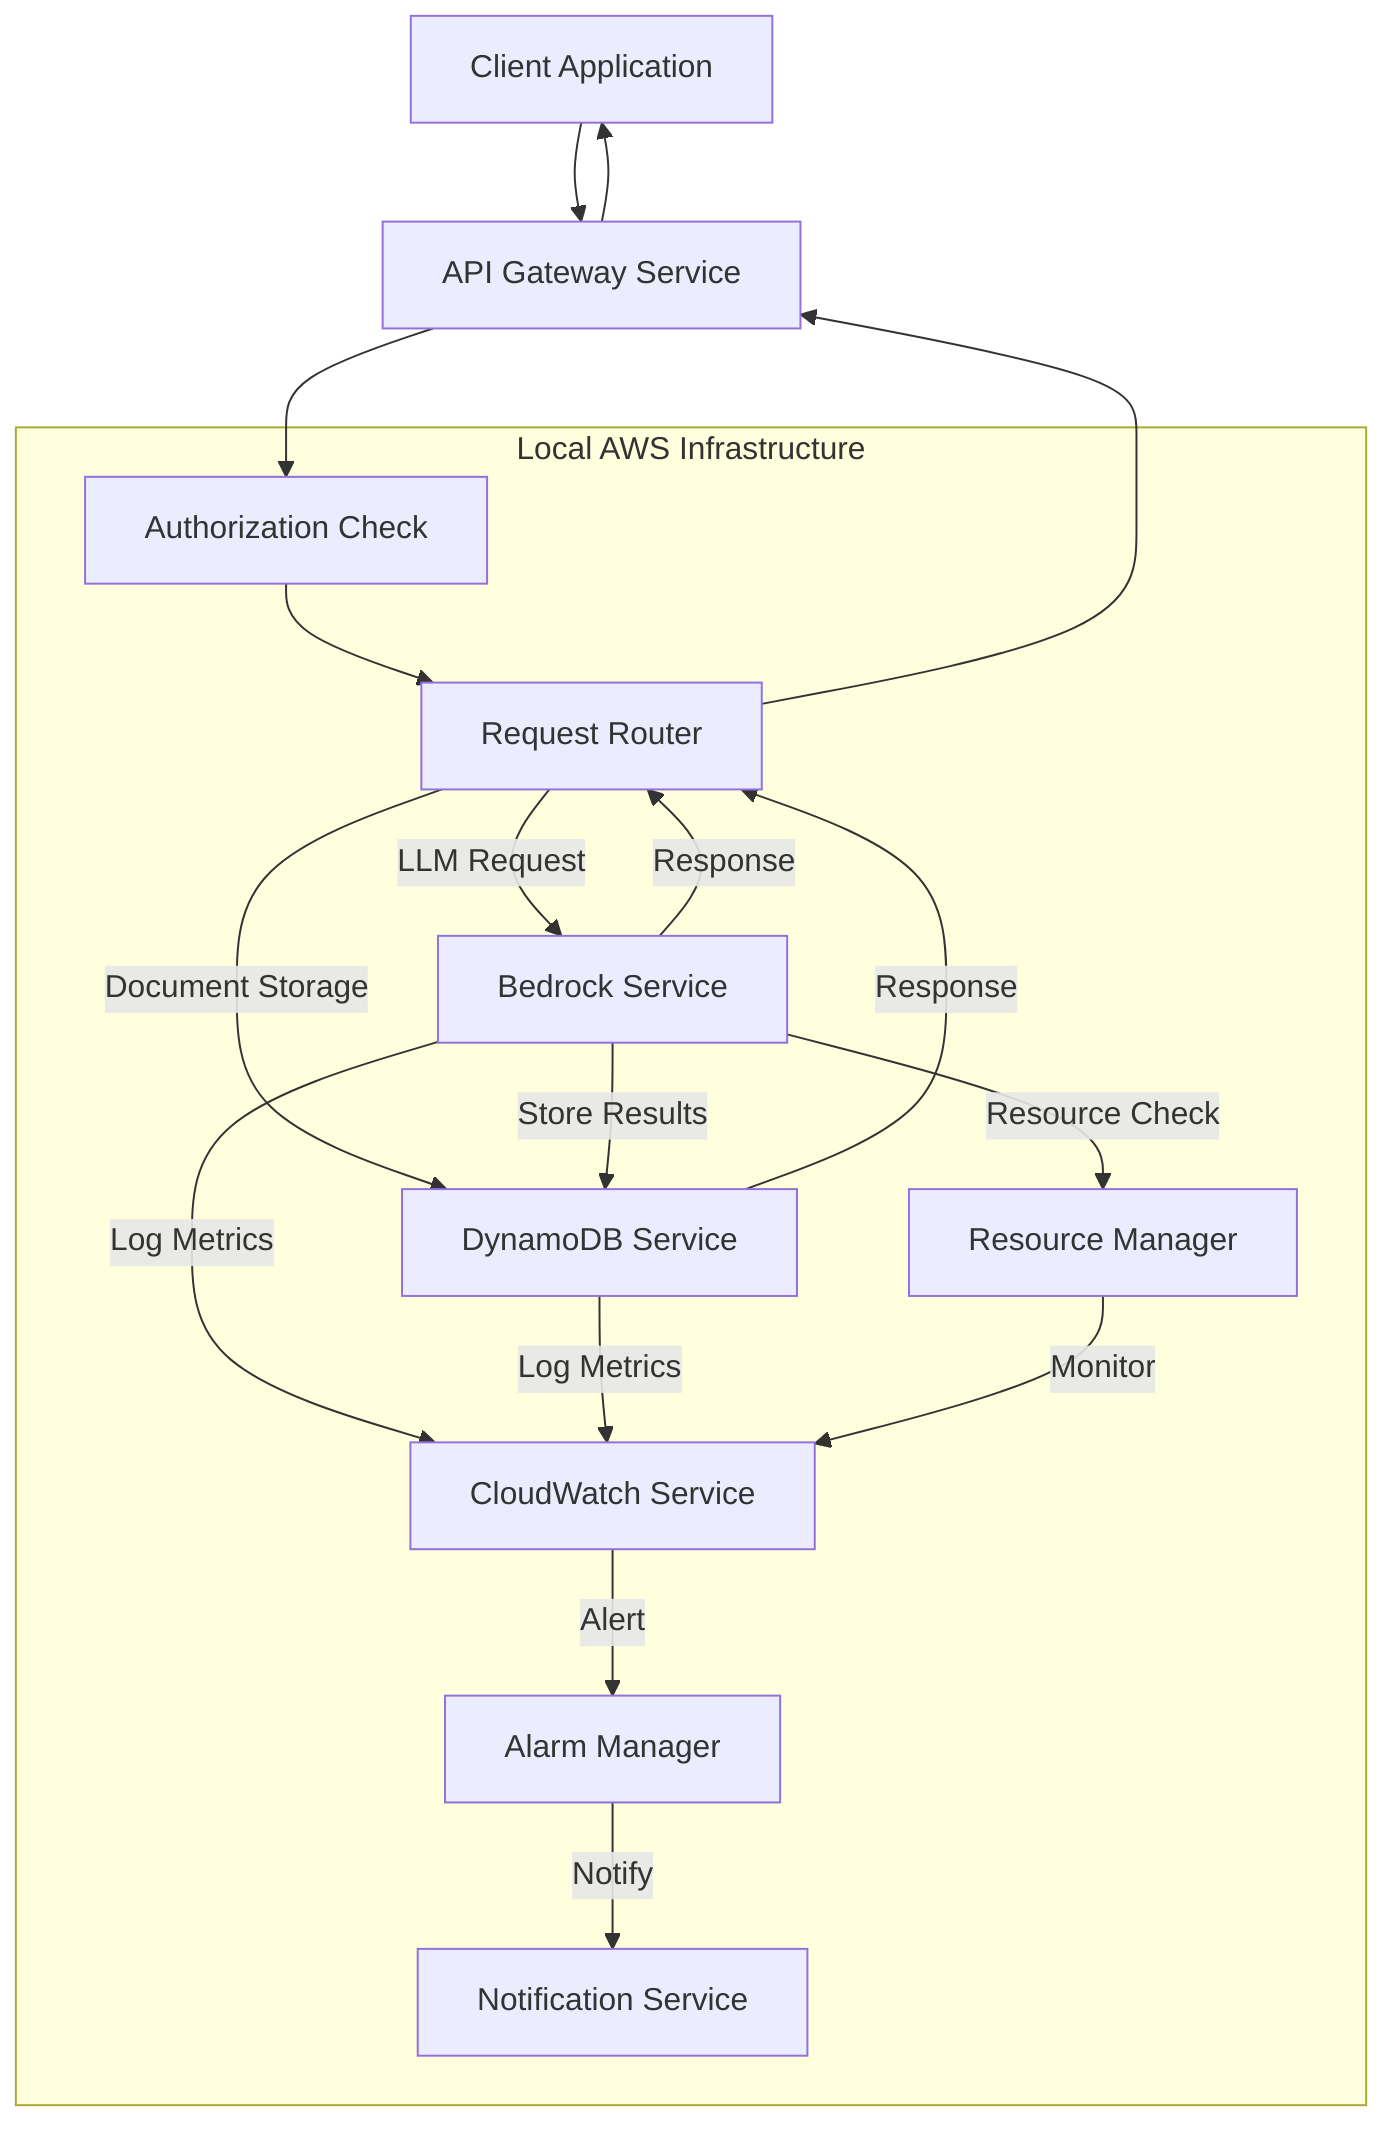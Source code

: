 graph TD
    Client[Client Application] --> AG[API Gateway Service]
    AG --> Auth[Authorization Check]
    
    subgraph Local AWS Infrastructure
        Auth --> Router[Request Router]
        Router --> |LLM Request| BE[Bedrock Service]
        Router --> |Document Storage| DB[DynamoDB Service]
        
        BE --> |Resource Check| RM[Resource Manager]
        BE --> |Store Results| DB
        
        BE --> |Log Metrics| CW[CloudWatch Service]
        DB --> |Log Metrics| CW
        
        CW --> |Alert| AM[Alarm Manager]
        AM --> |Notify| NT[Notification Service]
        
        RM --> |Monitor| CW
    end
    
    BE --> |Response| Router
    DB --> |Response| Router
    Router --> AG
    AG --> Client